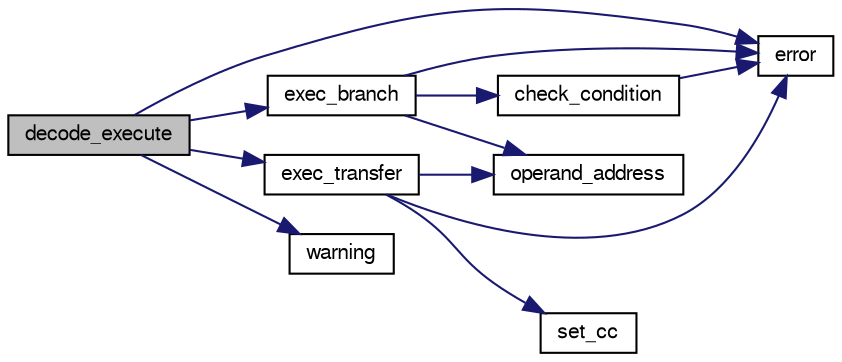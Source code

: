 digraph G
{
  edge [fontname="FreeSans",fontsize="10",labelfontname="FreeSans",labelfontsize="10"];
  node [fontname="FreeSans",fontsize="10",shape=record];
  rankdir="LR";
  Node1 [label="decode_execute",height=0.2,width=0.4,color="black", fillcolor="grey75", style="filled" fontcolor="black"];
  Node1 -> Node2 [color="midnightblue",fontsize="10",style="solid",fontname="FreeSans"];
  Node2 [label="error",height=0.2,width=0.4,color="black", fillcolor="white", style="filled",URL="$error_8c.html#a531bb138b38aef758b45a442aa53938a",tooltip="Affichage d&#39;une erreur et fin du simulateur."];
  Node1 -> Node3 [color="midnightblue",fontsize="10",style="solid",fontname="FreeSans"];
  Node3 [label="exec_branch",height=0.2,width=0.4,color="black", fillcolor="white", style="filled",URL="$exec_8c.html#a8332a29021beccd1416a754c1a1173fe",tooltip="Décodage et exécution des instructions BRANCH, CALL et RET."];
  Node3 -> Node4 [color="midnightblue",fontsize="10",style="solid",fontname="FreeSans"];
  Node4 [label="check_condition",height=0.2,width=0.4,color="black", fillcolor="white", style="filled",URL="$exec_8c.html#ab4b7d03afae813b8e31d1da80534c364",tooltip="Test de la condition pour les instructions BRANCH et CALL."];
  Node4 -> Node2 [color="midnightblue",fontsize="10",style="solid",fontname="FreeSans"];
  Node3 -> Node2 [color="midnightblue",fontsize="10",style="solid",fontname="FreeSans"];
  Node3 -> Node5 [color="midnightblue",fontsize="10",style="solid",fontname="FreeSans"];
  Node5 [label="operand_address",height=0.2,width=0.4,color="black", fillcolor="white", style="filled",URL="$exec_8c.html#a03fbfe4e959543bd371a87eba58eeb33",tooltip="Recupere l&#39;adresse cible de l&#39;instruction."];
  Node1 -> Node6 [color="midnightblue",fontsize="10",style="solid",fontname="FreeSans"];
  Node6 [label="exec_transfer",height=0.2,width=0.4,color="black", fillcolor="white", style="filled",URL="$exec_8c.html#aefc713a8b9010e66c4ee512e8cecc5f5",tooltip="Décodage et exécution des instructions de manipulation de registre et de pile."];
  Node6 -> Node2 [color="midnightblue",fontsize="10",style="solid",fontname="FreeSans"];
  Node6 -> Node5 [color="midnightblue",fontsize="10",style="solid",fontname="FreeSans"];
  Node6 -> Node7 [color="midnightblue",fontsize="10",style="solid",fontname="FreeSans"];
  Node7 [label="set_cc",height=0.2,width=0.4,color="black", fillcolor="white", style="filled",URL="$exec_8c.html#a6f0556b6ad4558bffd34fd31f6d9f4f7",tooltip="Mets a jour le flag CC de la machine apres un LOAD, ADD ou SUB."];
  Node1 -> Node8 [color="midnightblue",fontsize="10",style="solid",fontname="FreeSans"];
  Node8 [label="warning",height=0.2,width=0.4,color="black", fillcolor="white", style="filled",URL="$error_8c.html#aec2872edfc57849ea2557178dc2b2673",tooltip="Affichage d&#39;un avertissement."];
}
